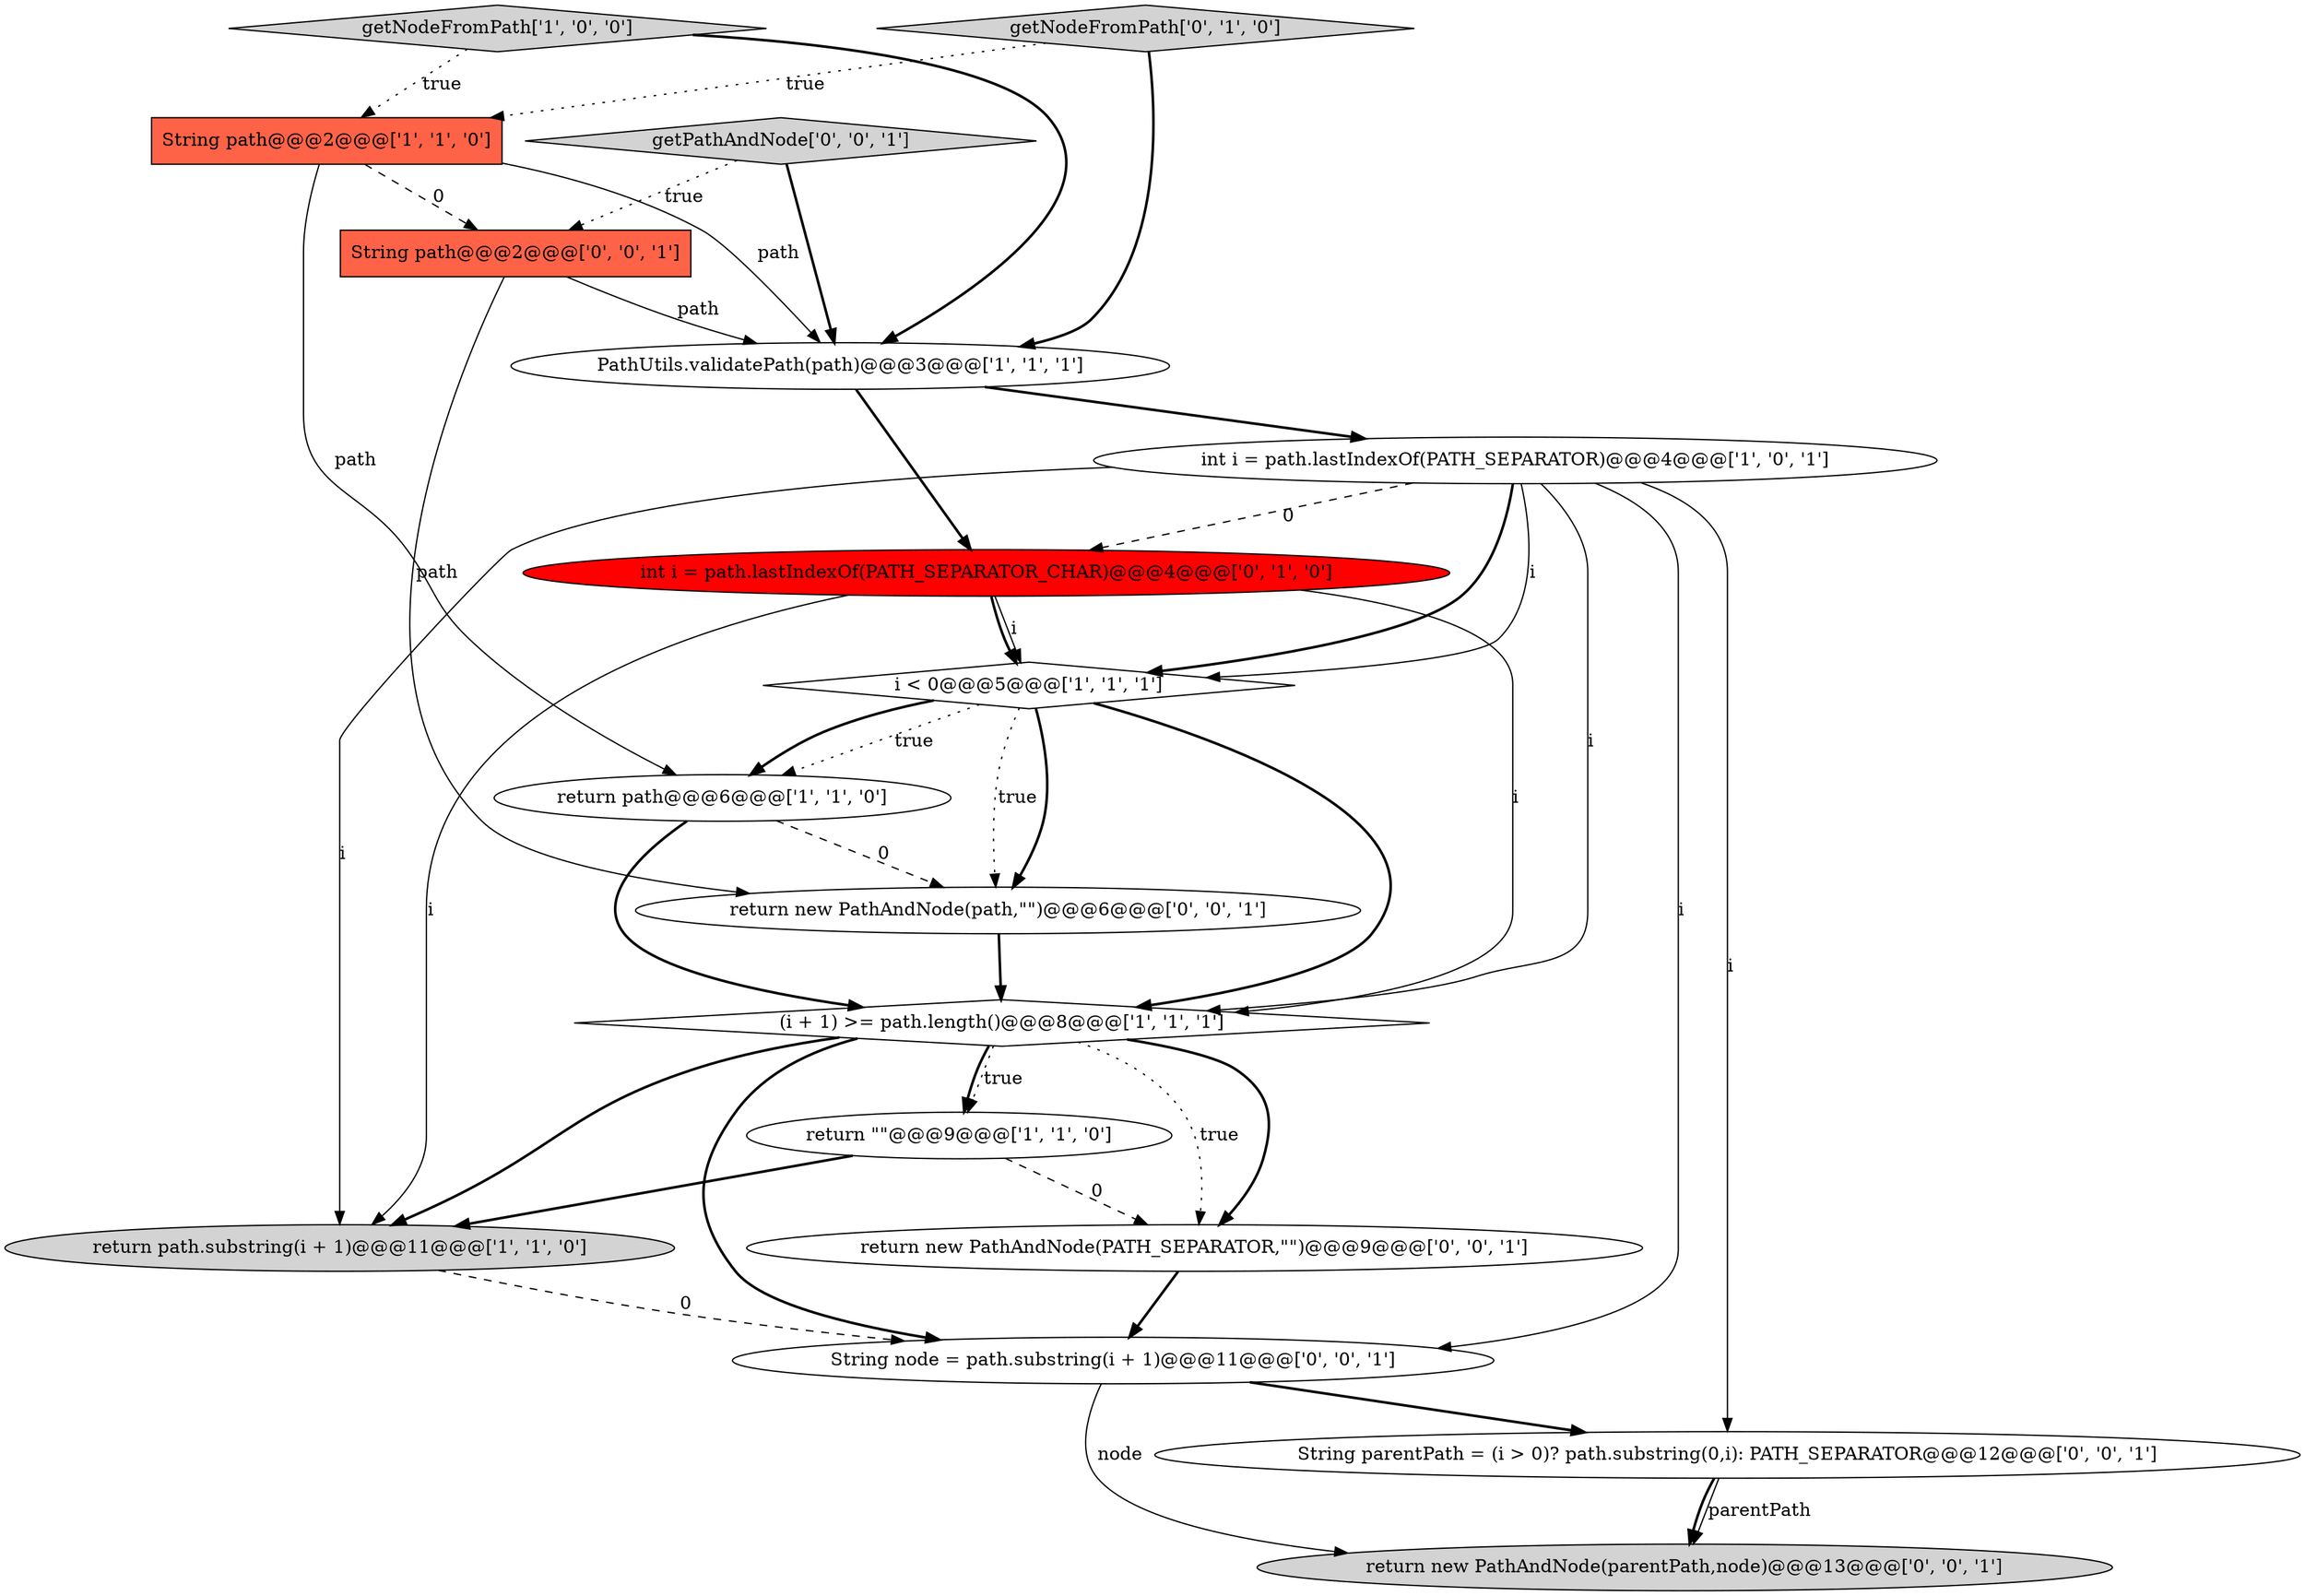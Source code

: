 digraph {
12 [style = filled, label = "return new PathAndNode(parentPath,node)@@@13@@@['0', '0', '1']", fillcolor = lightgray, shape = ellipse image = "AAA0AAABBB3BBB"];
11 [style = filled, label = "String path@@@2@@@['0', '0', '1']", fillcolor = tomato, shape = box image = "AAA0AAABBB3BBB"];
3 [style = filled, label = "return \"\"@@@9@@@['1', '1', '0']", fillcolor = white, shape = ellipse image = "AAA0AAABBB1BBB"];
9 [style = filled, label = "getNodeFromPath['0', '1', '0']", fillcolor = lightgray, shape = diamond image = "AAA0AAABBB2BBB"];
2 [style = filled, label = "getNodeFromPath['1', '0', '0']", fillcolor = lightgray, shape = diamond image = "AAA0AAABBB1BBB"];
6 [style = filled, label = "String path@@@2@@@['1', '1', '0']", fillcolor = tomato, shape = box image = "AAA0AAABBB1BBB"];
16 [style = filled, label = "return new PathAndNode(path,\"\")@@@6@@@['0', '0', '1']", fillcolor = white, shape = ellipse image = "AAA0AAABBB3BBB"];
0 [style = filled, label = "int i = path.lastIndexOf(PATH_SEPARATOR)@@@4@@@['1', '0', '1']", fillcolor = white, shape = ellipse image = "AAA0AAABBB1BBB"];
13 [style = filled, label = "getPathAndNode['0', '0', '1']", fillcolor = lightgray, shape = diamond image = "AAA0AAABBB3BBB"];
4 [style = filled, label = "return path.substring(i + 1)@@@11@@@['1', '1', '0']", fillcolor = lightgray, shape = ellipse image = "AAA0AAABBB1BBB"];
5 [style = filled, label = "i < 0@@@5@@@['1', '1', '1']", fillcolor = white, shape = diamond image = "AAA0AAABBB1BBB"];
10 [style = filled, label = "int i = path.lastIndexOf(PATH_SEPARATOR_CHAR)@@@4@@@['0', '1', '0']", fillcolor = red, shape = ellipse image = "AAA1AAABBB2BBB"];
14 [style = filled, label = "String parentPath = (i > 0)? path.substring(0,i): PATH_SEPARATOR@@@12@@@['0', '0', '1']", fillcolor = white, shape = ellipse image = "AAA0AAABBB3BBB"];
17 [style = filled, label = "String node = path.substring(i + 1)@@@11@@@['0', '0', '1']", fillcolor = white, shape = ellipse image = "AAA0AAABBB3BBB"];
8 [style = filled, label = "return path@@@6@@@['1', '1', '0']", fillcolor = white, shape = ellipse image = "AAA0AAABBB1BBB"];
15 [style = filled, label = "return new PathAndNode(PATH_SEPARATOR,\"\")@@@9@@@['0', '0', '1']", fillcolor = white, shape = ellipse image = "AAA0AAABBB3BBB"];
7 [style = filled, label = "PathUtils.validatePath(path)@@@3@@@['1', '1', '1']", fillcolor = white, shape = ellipse image = "AAA0AAABBB1BBB"];
1 [style = filled, label = "(i + 1) >= path.length()@@@8@@@['1', '1', '1']", fillcolor = white, shape = diamond image = "AAA0AAABBB1BBB"];
6->8 [style = solid, label="path"];
5->8 [style = bold, label=""];
1->4 [style = bold, label=""];
8->16 [style = dashed, label="0"];
10->5 [style = solid, label="i"];
4->17 [style = dashed, label="0"];
7->10 [style = bold, label=""];
0->1 [style = solid, label="i"];
1->15 [style = bold, label=""];
6->11 [style = dashed, label="0"];
1->3 [style = bold, label=""];
10->1 [style = solid, label="i"];
7->0 [style = bold, label=""];
10->4 [style = solid, label="i"];
0->4 [style = solid, label="i"];
11->7 [style = solid, label="path"];
17->12 [style = solid, label="node"];
9->7 [style = bold, label=""];
9->6 [style = dotted, label="true"];
3->4 [style = bold, label=""];
0->10 [style = dashed, label="0"];
0->5 [style = solid, label="i"];
1->17 [style = bold, label=""];
1->3 [style = dotted, label="true"];
5->16 [style = bold, label=""];
8->1 [style = bold, label=""];
0->17 [style = solid, label="i"];
5->1 [style = bold, label=""];
0->14 [style = solid, label="i"];
15->17 [style = bold, label=""];
10->5 [style = bold, label=""];
16->1 [style = bold, label=""];
17->14 [style = bold, label=""];
2->6 [style = dotted, label="true"];
13->7 [style = bold, label=""];
1->15 [style = dotted, label="true"];
14->12 [style = solid, label="parentPath"];
14->12 [style = bold, label=""];
5->16 [style = dotted, label="true"];
3->15 [style = dashed, label="0"];
13->11 [style = dotted, label="true"];
6->7 [style = solid, label="path"];
2->7 [style = bold, label=""];
5->8 [style = dotted, label="true"];
11->16 [style = solid, label="path"];
0->5 [style = bold, label=""];
}
